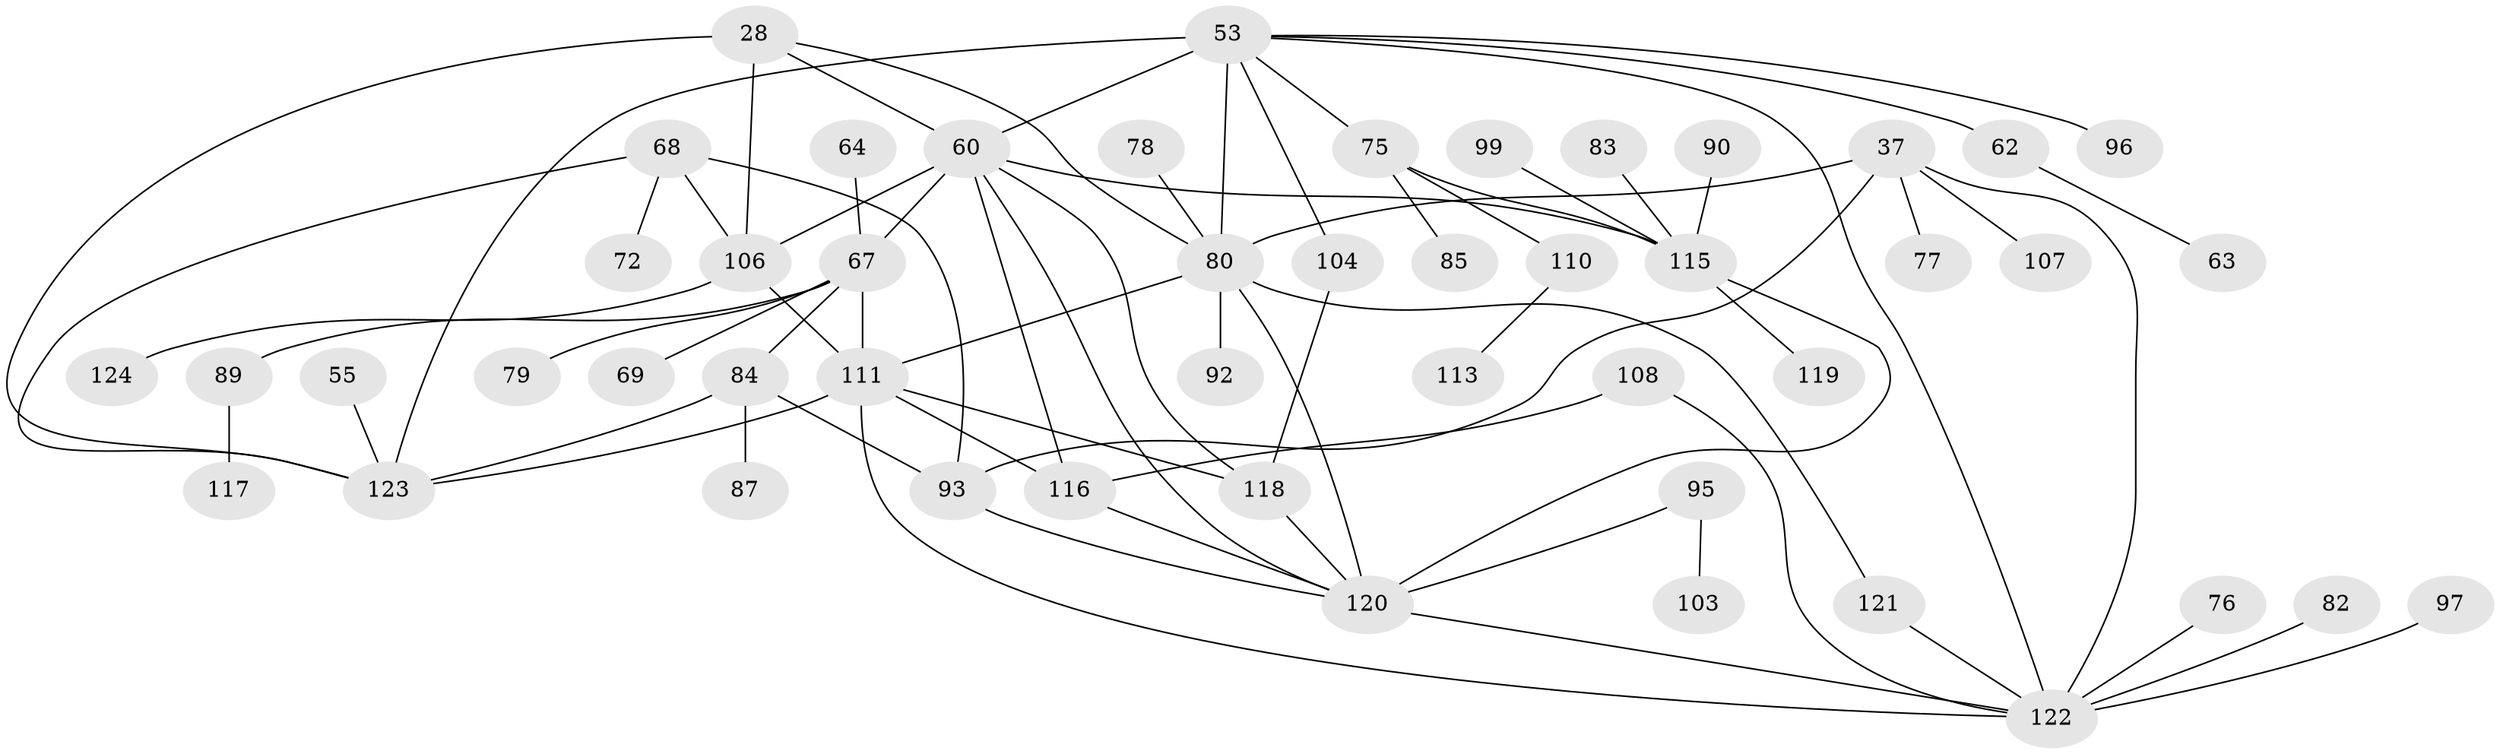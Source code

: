 // original degree distribution, {6: 0.024193548387096774, 8: 0.016129032258064516, 5: 0.06451612903225806, 4: 0.12096774193548387, 7: 0.016129032258064516, 3: 0.22580645161290322, 1: 0.25806451612903225, 2: 0.27419354838709675}
// Generated by graph-tools (version 1.1) at 2025/44/03/04/25 21:44:54]
// undirected, 49 vertices, 72 edges
graph export_dot {
graph [start="1"]
  node [color=gray90,style=filled];
  28 [super="+1"];
  37 [super="+3"];
  53 [super="+25+33+51+44"];
  55;
  60 [super="+8+15+49"];
  62 [super="+48"];
  63;
  64;
  67 [super="+17+35+40+26"];
  68 [super="+24+41"];
  69 [super="+57"];
  72;
  75 [super="+58+47"];
  76;
  77 [super="+34"];
  78;
  79;
  80 [super="+6+2"];
  82;
  83;
  84 [super="+54"];
  85;
  87;
  89;
  90;
  92;
  93 [super="+22"];
  95;
  96;
  97;
  99;
  103;
  104 [super="+88"];
  106 [super="+45+102+56"];
  107;
  108;
  110;
  111 [super="+101+109"];
  113;
  115 [super="+98"];
  116 [super="+91"];
  117;
  118 [super="+73"];
  119;
  120 [super="+65+114+112"];
  121;
  122 [super="+100+71+94+74+27"];
  123 [super="+7+61"];
  124;
  28 -- 123 [weight=2];
  28 -- 80 [weight=2];
  28 -- 60;
  28 -- 106 [weight=2];
  37 -- 107;
  37 -- 80 [weight=2];
  37 -- 93;
  37 -- 122 [weight=2];
  37 -- 77;
  53 -- 96;
  53 -- 80 [weight=2];
  53 -- 123 [weight=2];
  53 -- 60 [weight=3];
  53 -- 62 [weight=2];
  53 -- 122;
  53 -- 75;
  53 -- 104;
  55 -- 123;
  60 -- 67 [weight=2];
  60 -- 120;
  60 -- 118;
  60 -- 106 [weight=2];
  60 -- 116;
  60 -- 115;
  62 -- 63;
  64 -- 67;
  67 -- 89;
  67 -- 79;
  67 -- 111;
  67 -- 84;
  67 -- 69;
  68 -- 72;
  68 -- 123;
  68 -- 93;
  68 -- 106 [weight=2];
  75 -- 85;
  75 -- 115;
  75 -- 110;
  76 -- 122;
  78 -- 80;
  80 -- 111 [weight=2];
  80 -- 121;
  80 -- 92;
  80 -- 120 [weight=4];
  82 -- 122;
  83 -- 115;
  84 -- 123;
  84 -- 93;
  84 -- 87;
  89 -- 117;
  90 -- 115;
  93 -- 120;
  95 -- 103;
  95 -- 120;
  97 -- 122;
  99 -- 115;
  104 -- 118;
  106 -- 124;
  106 -- 111;
  108 -- 116;
  108 -- 122;
  110 -- 113;
  111 -- 123;
  111 -- 122;
  111 -- 116;
  111 -- 118;
  115 -- 120 [weight=2];
  115 -- 119;
  116 -- 120 [weight=2];
  118 -- 120;
  120 -- 122;
  121 -- 122;
}
